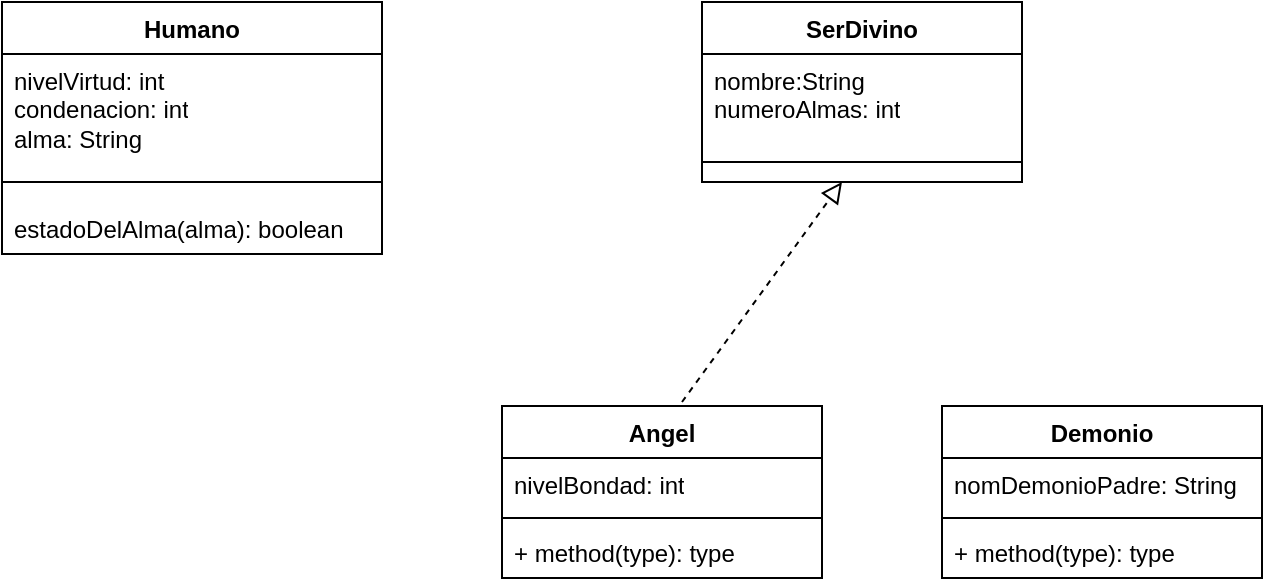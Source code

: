 <mxfile version="21.0.2" type="github">
  <diagram name="Page-1" id="ySizPNwwqI3vxmhqdh6i">
    <mxGraphModel dx="1050" dy="558" grid="1" gridSize="10" guides="1" tooltips="1" connect="1" arrows="1" fold="1" page="1" pageScale="1" pageWidth="827" pageHeight="1169" math="0" shadow="0">
      <root>
        <mxCell id="0" />
        <mxCell id="1" parent="0" />
        <mxCell id="XaTe4RbR0mwBM7nbZ-Zv-1" value="Humano" style="swimlane;fontStyle=1;align=center;verticalAlign=top;childLayout=stackLayout;horizontal=1;startSize=26;horizontalStack=0;resizeParent=1;resizeParentMax=0;resizeLast=0;collapsible=1;marginBottom=0;whiteSpace=wrap;html=1;" vertex="1" parent="1">
          <mxGeometry x="110" y="180" width="190" height="126" as="geometry" />
        </mxCell>
        <mxCell id="XaTe4RbR0mwBM7nbZ-Zv-2" value="&lt;div&gt;nivelVirtud: int&lt;/div&gt;&lt;div&gt;condenacion: int&lt;/div&gt;&lt;div&gt;alma: String&lt;br&gt;&lt;/div&gt;" style="text;strokeColor=none;fillColor=none;align=left;verticalAlign=top;spacingLeft=4;spacingRight=4;overflow=hidden;rotatable=0;points=[[0,0.5],[1,0.5]];portConstraint=eastwest;whiteSpace=wrap;html=1;" vertex="1" parent="XaTe4RbR0mwBM7nbZ-Zv-1">
          <mxGeometry y="26" width="190" height="54" as="geometry" />
        </mxCell>
        <mxCell id="XaTe4RbR0mwBM7nbZ-Zv-3" value="" style="line;strokeWidth=1;fillColor=none;align=left;verticalAlign=middle;spacingTop=-1;spacingLeft=3;spacingRight=3;rotatable=0;labelPosition=right;points=[];portConstraint=eastwest;strokeColor=inherit;" vertex="1" parent="XaTe4RbR0mwBM7nbZ-Zv-1">
          <mxGeometry y="80" width="190" height="20" as="geometry" />
        </mxCell>
        <mxCell id="XaTe4RbR0mwBM7nbZ-Zv-29" value="estadoDelAlma(alma): boolean" style="text;strokeColor=none;fillColor=none;align=left;verticalAlign=top;spacingLeft=4;spacingRight=4;overflow=hidden;rotatable=0;points=[[0,0.5],[1,0.5]];portConstraint=eastwest;whiteSpace=wrap;html=1;" vertex="1" parent="XaTe4RbR0mwBM7nbZ-Zv-1">
          <mxGeometry y="100" width="190" height="26" as="geometry" />
        </mxCell>
        <mxCell id="XaTe4RbR0mwBM7nbZ-Zv-4" value="SerDivino" style="swimlane;fontStyle=1;align=center;verticalAlign=top;childLayout=stackLayout;horizontal=1;startSize=26;horizontalStack=0;resizeParent=1;resizeParentMax=0;resizeLast=0;collapsible=1;marginBottom=0;whiteSpace=wrap;html=1;" vertex="1" parent="1">
          <mxGeometry x="460" y="180" width="160" height="90" as="geometry" />
        </mxCell>
        <mxCell id="XaTe4RbR0mwBM7nbZ-Zv-5" value="&lt;div&gt;nombre:String&lt;/div&gt;&lt;div&gt;numeroAlmas: int&lt;br&gt;&lt;/div&gt;" style="text;strokeColor=none;fillColor=none;align=left;verticalAlign=top;spacingLeft=4;spacingRight=4;overflow=hidden;rotatable=0;points=[[0,0.5],[1,0.5]];portConstraint=eastwest;whiteSpace=wrap;html=1;" vertex="1" parent="XaTe4RbR0mwBM7nbZ-Zv-4">
          <mxGeometry y="26" width="160" height="44" as="geometry" />
        </mxCell>
        <mxCell id="XaTe4RbR0mwBM7nbZ-Zv-6" value="" style="line;strokeWidth=1;fillColor=none;align=left;verticalAlign=middle;spacingTop=-1;spacingLeft=3;spacingRight=3;rotatable=0;labelPosition=right;points=[];portConstraint=eastwest;strokeColor=inherit;" vertex="1" parent="XaTe4RbR0mwBM7nbZ-Zv-4">
          <mxGeometry y="70" width="160" height="20" as="geometry" />
        </mxCell>
        <mxCell id="XaTe4RbR0mwBM7nbZ-Zv-14" value="Angel" style="swimlane;fontStyle=1;align=center;verticalAlign=top;childLayout=stackLayout;horizontal=1;startSize=26;horizontalStack=0;resizeParent=1;resizeParentMax=0;resizeLast=0;collapsible=1;marginBottom=0;whiteSpace=wrap;html=1;" vertex="1" parent="1">
          <mxGeometry x="360" y="382" width="160" height="86" as="geometry" />
        </mxCell>
        <mxCell id="XaTe4RbR0mwBM7nbZ-Zv-15" value="nivelBondad: int" style="text;strokeColor=none;fillColor=none;align=left;verticalAlign=top;spacingLeft=4;spacingRight=4;overflow=hidden;rotatable=0;points=[[0,0.5],[1,0.5]];portConstraint=eastwest;whiteSpace=wrap;html=1;" vertex="1" parent="XaTe4RbR0mwBM7nbZ-Zv-14">
          <mxGeometry y="26" width="160" height="26" as="geometry" />
        </mxCell>
        <mxCell id="XaTe4RbR0mwBM7nbZ-Zv-16" value="" style="line;strokeWidth=1;fillColor=none;align=left;verticalAlign=middle;spacingTop=-1;spacingLeft=3;spacingRight=3;rotatable=0;labelPosition=right;points=[];portConstraint=eastwest;strokeColor=inherit;" vertex="1" parent="XaTe4RbR0mwBM7nbZ-Zv-14">
          <mxGeometry y="52" width="160" height="8" as="geometry" />
        </mxCell>
        <mxCell id="XaTe4RbR0mwBM7nbZ-Zv-17" value="+ method(type): type" style="text;strokeColor=none;fillColor=none;align=left;verticalAlign=top;spacingLeft=4;spacingRight=4;overflow=hidden;rotatable=0;points=[[0,0.5],[1,0.5]];portConstraint=eastwest;whiteSpace=wrap;html=1;" vertex="1" parent="XaTe4RbR0mwBM7nbZ-Zv-14">
          <mxGeometry y="60" width="160" height="26" as="geometry" />
        </mxCell>
        <mxCell id="XaTe4RbR0mwBM7nbZ-Zv-22" value="" style="endArrow=block;startArrow=none;endFill=0;startFill=0;endSize=8;html=1;verticalAlign=bottom;dashed=1;labelBackgroundColor=none;rounded=0;" edge="1" parent="1">
          <mxGeometry width="160" relative="1" as="geometry">
            <mxPoint x="450" y="380" as="sourcePoint" />
            <mxPoint x="530" y="270" as="targetPoint" />
          </mxGeometry>
        </mxCell>
        <mxCell id="XaTe4RbR0mwBM7nbZ-Zv-24" value="Demonio" style="swimlane;fontStyle=1;align=center;verticalAlign=top;childLayout=stackLayout;horizontal=1;startSize=26;horizontalStack=0;resizeParent=1;resizeParentMax=0;resizeLast=0;collapsible=1;marginBottom=0;whiteSpace=wrap;html=1;" vertex="1" parent="1">
          <mxGeometry x="580" y="382" width="160" height="86" as="geometry" />
        </mxCell>
        <mxCell id="XaTe4RbR0mwBM7nbZ-Zv-25" value="nomDemonioPadre: String" style="text;strokeColor=none;fillColor=none;align=left;verticalAlign=top;spacingLeft=4;spacingRight=4;overflow=hidden;rotatable=0;points=[[0,0.5],[1,0.5]];portConstraint=eastwest;whiteSpace=wrap;html=1;" vertex="1" parent="XaTe4RbR0mwBM7nbZ-Zv-24">
          <mxGeometry y="26" width="160" height="26" as="geometry" />
        </mxCell>
        <mxCell id="XaTe4RbR0mwBM7nbZ-Zv-26" value="" style="line;strokeWidth=1;fillColor=none;align=left;verticalAlign=middle;spacingTop=-1;spacingLeft=3;spacingRight=3;rotatable=0;labelPosition=right;points=[];portConstraint=eastwest;strokeColor=inherit;" vertex="1" parent="XaTe4RbR0mwBM7nbZ-Zv-24">
          <mxGeometry y="52" width="160" height="8" as="geometry" />
        </mxCell>
        <mxCell id="XaTe4RbR0mwBM7nbZ-Zv-27" value="+ method(type): type" style="text;strokeColor=none;fillColor=none;align=left;verticalAlign=top;spacingLeft=4;spacingRight=4;overflow=hidden;rotatable=0;points=[[0,0.5],[1,0.5]];portConstraint=eastwest;whiteSpace=wrap;html=1;" vertex="1" parent="XaTe4RbR0mwBM7nbZ-Zv-24">
          <mxGeometry y="60" width="160" height="26" as="geometry" />
        </mxCell>
      </root>
    </mxGraphModel>
  </diagram>
</mxfile>
